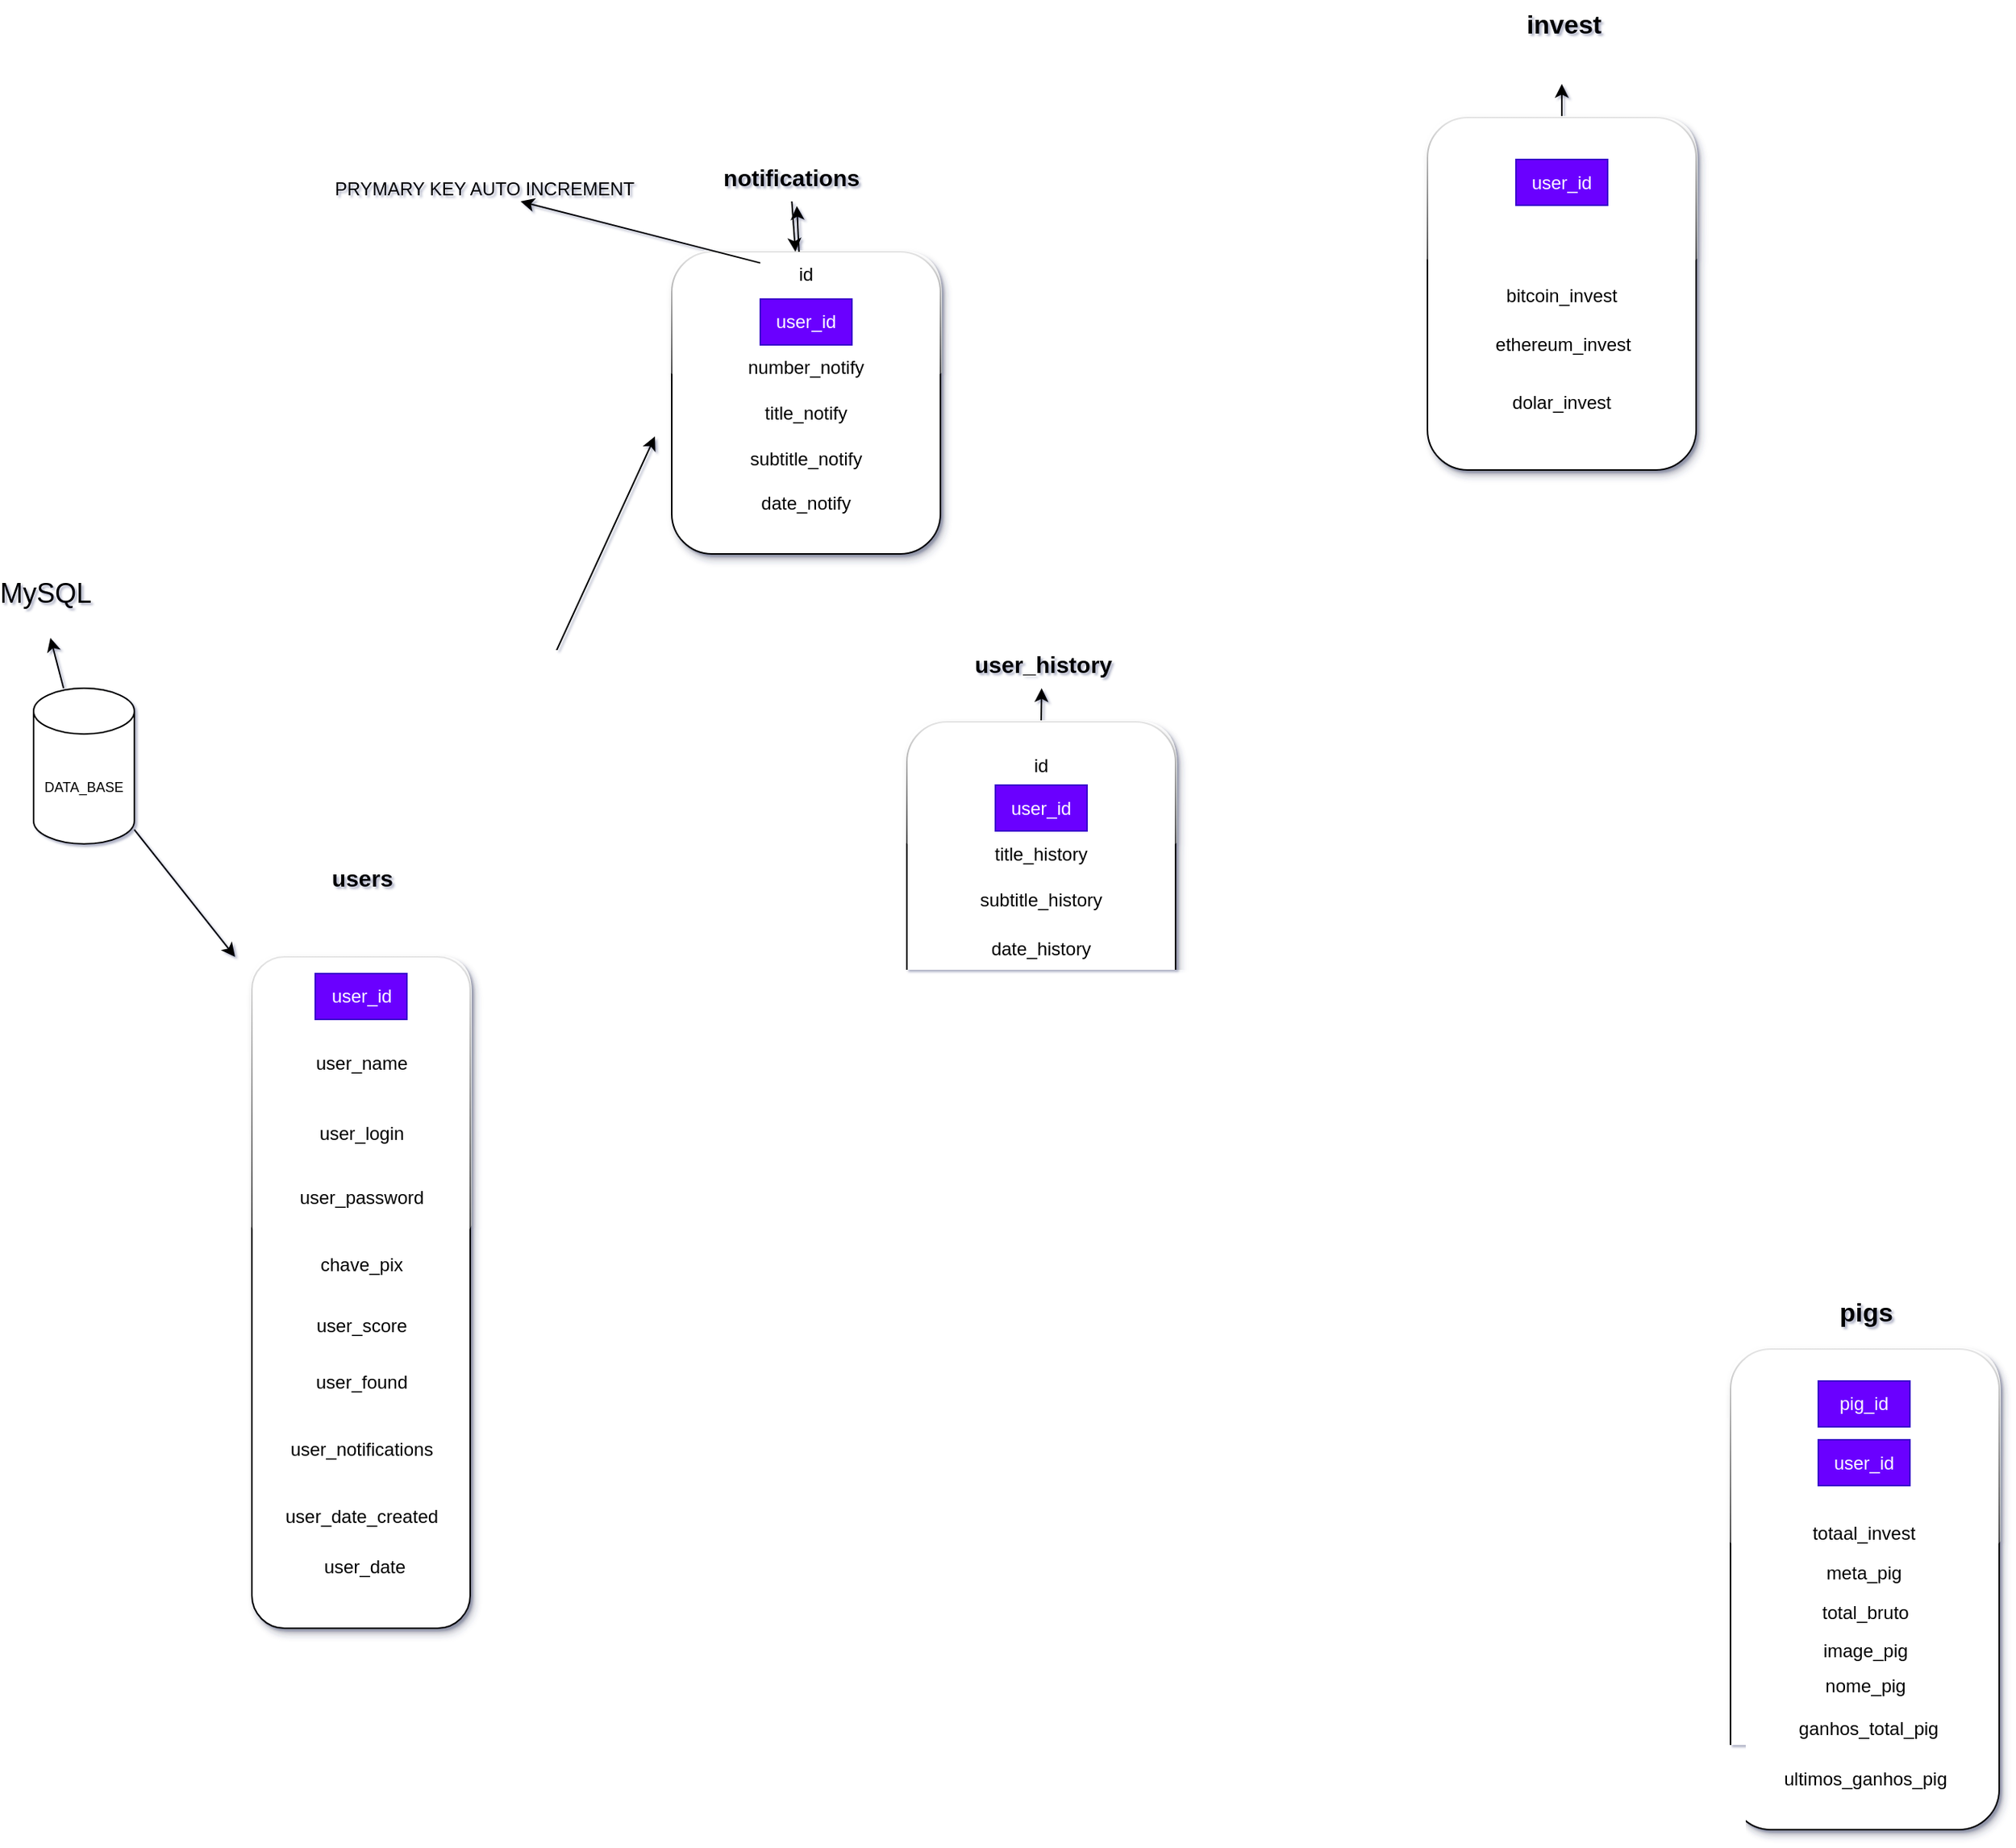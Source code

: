 <mxfile>
    <diagram id="xV-PeSpA7DipHgNXlCXi" name="Page-1">
        <mxGraphModel dx="1948" dy="1725" grid="1" gridSize="11" guides="1" tooltips="1" connect="1" arrows="1" fold="1" page="0" pageScale="1" pageWidth="850" pageHeight="1100" background="light-dark(#FFFFFF,#474747)" math="0" shadow="1">
            <root>
                <mxCell id="0"/>
                <mxCell id="1" parent="0"/>
                <mxCell id="39" style="edgeStyle=none;html=1;fontColor=light-dark(#000000,#000000);strokeColor=light-dark(#000000,#000000);" parent="1" source="24" edge="1">
                    <mxGeometry relative="1" as="geometry">
                        <mxPoint x="379.5" y="275" as="targetPoint"/>
                    </mxGeometry>
                </mxCell>
                <mxCell id="45" style="edgeStyle=none;html=1;exitX=0.75;exitY=0;exitDx=0;exitDy=0;strokeColor=light-dark(#000000,#000000);" parent="1" source="24" edge="1">
                    <mxGeometry relative="1" as="geometry">
                        <mxPoint x="572" y="-33" as="targetPoint"/>
                    </mxGeometry>
                </mxCell>
                <mxCell id="67" style="edgeStyle=none;html=1;exitX=1;exitY=0.25;exitDx=0;exitDy=0;strokeColor=light-dark(#000000,#000000);" parent="1" source="24" edge="1">
                    <mxGeometry relative="1" as="geometry">
                        <mxPoint x="715" y="264" as="targetPoint"/>
                    </mxGeometry>
                </mxCell>
                <mxCell id="76" style="edgeStyle=none;html=1;exitX=1;exitY=0;exitDx=0;exitDy=0;strokeColor=light-dark(#000000,#000000);" parent="1" source="24" edge="1">
                    <mxGeometry relative="1" as="geometry">
                        <mxPoint x="1067" y="-143" as="targetPoint"/>
                    </mxGeometry>
                </mxCell>
                <mxCell id="99" style="edgeStyle=none;html=1;exitX=1;exitY=0.5;exitDx=0;exitDy=0;fontColor=light-dark(#000000,#000000);strokeColor=light-dark(#000000,#000000);entryX=-0.003;entryY=0.337;entryDx=0;entryDy=0;entryPerimeter=0;" parent="1" source="24" target="100" edge="1">
                    <mxGeometry relative="1" as="geometry">
                        <mxPoint x="1078" y="363" as="targetPoint"/>
                    </mxGeometry>
                </mxCell>
                <mxCell id="24" value="" style="rounded=1;whiteSpace=wrap;html=1;shadow=1;glass=1;" parent="1" vertex="1">
                    <mxGeometry x="308" y="308" width="143" height="440" as="geometry"/>
                </mxCell>
                <mxCell id="25" value="user_id" style="text;html=1;align=center;verticalAlign=middle;whiteSpace=wrap;rounded=0;fillColor=#6a00ff;fontColor=#ffffff;strokeColor=#3700CC;" parent="1" vertex="1">
                    <mxGeometry x="349.5" y="319" width="60" height="30" as="geometry"/>
                </mxCell>
                <mxCell id="26" value="user_name" style="text;html=1;align=center;verticalAlign=middle;whiteSpace=wrap;rounded=0;" parent="1" vertex="1">
                    <mxGeometry x="349.5" y="363" width="60" height="30" as="geometry"/>
                </mxCell>
                <mxCell id="27" value="user_password" style="text;html=1;align=center;verticalAlign=middle;whiteSpace=wrap;rounded=0;" parent="1" vertex="1">
                    <mxGeometry x="349.5" y="451" width="60" height="30" as="geometry"/>
                </mxCell>
                <mxCell id="28" value="user_login" style="text;html=1;align=center;verticalAlign=middle;whiteSpace=wrap;rounded=0;" parent="1" vertex="1">
                    <mxGeometry x="349.5" y="408.5" width="60" height="30" as="geometry"/>
                </mxCell>
                <mxCell id="29" value="chave_pix" style="text;html=1;align=center;verticalAlign=middle;whiteSpace=wrap;rounded=0;" parent="1" vertex="1">
                    <mxGeometry x="349.5" y="495" width="60" height="30" as="geometry"/>
                </mxCell>
                <mxCell id="32" style="edgeStyle=none;html=1;fontColor=light-dark(#000000,#000000);strokeColor=light-dark(#000000,#000000);" parent="1" source="31" edge="1">
                    <mxGeometry relative="1" as="geometry">
                        <mxPoint x="176" y="99" as="targetPoint"/>
                    </mxGeometry>
                </mxCell>
                <mxCell id="34" style="edgeStyle=none;html=1;strokeColor=light-dark(#000000,#000000);" parent="1" source="31" edge="1">
                    <mxGeometry relative="1" as="geometry">
                        <mxPoint x="297" y="308" as="targetPoint"/>
                    </mxGeometry>
                </mxCell>
                <mxCell id="31" value="&lt;font style=&quot;font-size: 9px;&quot;&gt;DATA_BASE&lt;/font&gt;" style="shape=cylinder3;whiteSpace=wrap;html=1;boundedLbl=1;backgroundOutline=1;size=15;" parent="1" vertex="1">
                    <mxGeometry x="165" y="132" width="66" height="102" as="geometry"/>
                </mxCell>
                <mxCell id="33" value="MySQL" style="text;html=1;align=center;verticalAlign=middle;whiteSpace=wrap;rounded=0;fontColor=light-dark(#000000,#000000);fontSize=18;" parent="1" vertex="1">
                    <mxGeometry x="143" y="55" width="60" height="30" as="geometry"/>
                </mxCell>
                <mxCell id="35" value="user_score" style="text;html=1;align=center;verticalAlign=middle;whiteSpace=wrap;rounded=0;" parent="1" vertex="1">
                    <mxGeometry x="349.5" y="535" width="60" height="30" as="geometry"/>
                </mxCell>
                <mxCell id="36" value="user_found" style="text;html=1;align=center;verticalAlign=middle;whiteSpace=wrap;rounded=0;" parent="1" vertex="1">
                    <mxGeometry x="349.5" y="572" width="60" height="30" as="geometry"/>
                </mxCell>
                <mxCell id="37" value="user_notifications" style="text;html=1;align=center;verticalAlign=middle;whiteSpace=wrap;rounded=0;" parent="1" vertex="1">
                    <mxGeometry x="349.5" y="616" width="60" height="30" as="geometry"/>
                </mxCell>
                <mxCell id="38" value="" style="rounded=1;whiteSpace=wrap;html=1;shadow=1;glass=1;" parent="1" vertex="1">
                    <mxGeometry x="583" y="-154" width="176" height="198" as="geometry"/>
                </mxCell>
                <mxCell id="40" value="users&amp;nbsp;" style="text;html=1;align=center;verticalAlign=middle;resizable=0;points=[];autosize=1;fontColor=light-dark(#000000,#000000);fontStyle=1;fontSize=15;" parent="1" vertex="1">
                    <mxGeometry x="349" y="239" width="66" height="33" as="geometry"/>
                </mxCell>
                <mxCell id="43" value="" style="edgeStyle=none;html=1;" parent="1" source="42" target="38" edge="1">
                    <mxGeometry relative="1" as="geometry"/>
                </mxCell>
                <mxCell id="42" value="notifications" style="text;html=1;align=center;verticalAlign=middle;resizable=0;points=[];autosize=1;fontColor=light-dark(#000000,#000000);fontStyle=1;fontSize=15;" parent="1" vertex="1">
                    <mxGeometry x="611" y="-220" width="99" height="33" as="geometry"/>
                </mxCell>
                <mxCell id="44" style="edgeStyle=none;html=1;entryX=0.545;entryY=1.091;entryDx=0;entryDy=0;entryPerimeter=0;strokeColor=light-dark(#000000,#030202);" parent="1" source="38" target="42" edge="1">
                    <mxGeometry relative="1" as="geometry"/>
                </mxCell>
                <mxCell id="48" value="user_date_created" style="text;html=1;align=center;verticalAlign=middle;whiteSpace=wrap;rounded=0;" parent="1" vertex="1">
                    <mxGeometry x="349.5" y="660" width="60" height="30" as="geometry"/>
                </mxCell>
                <mxCell id="49" value="user_date" style="text;html=1;align=center;verticalAlign=middle;whiteSpace=wrap;rounded=0;" parent="1" vertex="1">
                    <mxGeometry x="352" y="693" width="60" height="30" as="geometry"/>
                </mxCell>
                <mxCell id="51" style="edgeStyle=none;html=1;strokeColor=light-dark(#000000,#000000);" parent="1" source="113" edge="1">
                    <mxGeometry relative="1" as="geometry">
                        <mxPoint x="484" y="-187" as="targetPoint"/>
                    </mxGeometry>
                </mxCell>
                <mxCell id="50" value="user_id" style="text;html=1;align=center;verticalAlign=middle;whiteSpace=wrap;rounded=0;fillColor=#6a00ff;fontColor=#ffffff;strokeColor=#3700CC;" parent="1" vertex="1">
                    <mxGeometry x="641" y="-123" width="60" height="30" as="geometry"/>
                </mxCell>
                <mxCell id="52" value="PRYMARY KEY AUTO INCREMENT" style="text;html=1;align=center;verticalAlign=middle;resizable=0;points=[];autosize=1;strokeColor=none;fillColor=none;fontColor=light-dark(#000000,#000000);" parent="1" vertex="1">
                    <mxGeometry x="350" y="-212" width="220" height="33" as="geometry"/>
                </mxCell>
                <mxCell id="53" value="title_notify" style="text;html=1;align=center;verticalAlign=middle;whiteSpace=wrap;rounded=0;" parent="1" vertex="1">
                    <mxGeometry x="641" y="-63" width="60" height="30" as="geometry"/>
                </mxCell>
                <mxCell id="54" value="subtitle_notify" style="text;html=1;align=center;verticalAlign=middle;whiteSpace=wrap;rounded=0;" parent="1" vertex="1">
                    <mxGeometry x="641" y="-33" width="60" height="30" as="geometry"/>
                </mxCell>
                <mxCell id="55" value="date_notify" style="text;html=1;align=center;verticalAlign=middle;whiteSpace=wrap;rounded=0;" parent="1" vertex="1">
                    <mxGeometry x="641" y="-11" width="60" height="44" as="geometry"/>
                </mxCell>
                <mxCell id="74" style="edgeStyle=none;html=1;exitX=0.5;exitY=0;exitDx=0;exitDy=0;strokeColor=light-dark(#000000,#000000);" parent="1" source="66" target="72" edge="1">
                    <mxGeometry relative="1" as="geometry"/>
                </mxCell>
                <mxCell id="66" value="" style="rounded=1;whiteSpace=wrap;html=1;shadow=1;glass=1;" parent="1" vertex="1">
                    <mxGeometry x="737" y="154" width="176" height="198" as="geometry"/>
                </mxCell>
                <mxCell id="68" value="title_history" style="text;html=1;align=center;verticalAlign=middle;whiteSpace=wrap;rounded=0;" parent="1" vertex="1">
                    <mxGeometry x="795" y="225.5" width="60" height="30" as="geometry"/>
                </mxCell>
                <mxCell id="69" value="subtitle_history" style="text;html=1;align=center;verticalAlign=middle;whiteSpace=wrap;rounded=0;" parent="1" vertex="1">
                    <mxGeometry x="795" y="255.5" width="60" height="30" as="geometry"/>
                </mxCell>
                <mxCell id="70" value="date_history" style="text;html=1;align=center;verticalAlign=middle;whiteSpace=wrap;rounded=0;" parent="1" vertex="1">
                    <mxGeometry x="795" y="280.5" width="60" height="44" as="geometry"/>
                </mxCell>
                <mxCell id="71" value="user_id" style="text;html=1;align=center;verticalAlign=middle;whiteSpace=wrap;rounded=0;fillColor=#6a00ff;fontColor=#ffffff;strokeColor=#3700CC;" parent="1" vertex="1">
                    <mxGeometry x="795" y="195.5" width="60" height="30" as="geometry"/>
                </mxCell>
                <mxCell id="72" value="user_history" style="text;html=1;align=center;verticalAlign=middle;resizable=0;points=[];autosize=1;fontColor=light-dark(#000000,#000000);fontStyle=1;fontSize=15;" parent="1" vertex="1">
                    <mxGeometry x="770.5" y="99" width="110" height="33" as="geometry"/>
                </mxCell>
                <mxCell id="75" value="number_notify" style="text;html=1;align=center;verticalAlign=middle;whiteSpace=wrap;rounded=0;" parent="1" vertex="1">
                    <mxGeometry x="641" y="-93" width="60" height="30" as="geometry"/>
                </mxCell>
                <mxCell id="77" style="edgeStyle=none;html=1;exitX=0.5;exitY=0;exitDx=0;exitDy=0;strokeColor=light-dark(#000000,#000000);" parent="1" source="78" edge="1">
                    <mxGeometry relative="1" as="geometry">
                        <mxPoint x="1166" y="-264" as="targetPoint"/>
                    </mxGeometry>
                </mxCell>
                <mxCell id="78" value="" style="rounded=1;whiteSpace=wrap;html=1;shadow=1;glass=1;" parent="1" vertex="1">
                    <mxGeometry x="1078" y="-242" width="176" height="231" as="geometry"/>
                </mxCell>
                <mxCell id="80" value="bitcoin_invest" style="text;html=1;align=center;verticalAlign=middle;whiteSpace=wrap;rounded=0;" parent="1" vertex="1">
                    <mxGeometry x="1136" y="-140.5" width="60" height="30" as="geometry"/>
                </mxCell>
                <mxCell id="81" value="ethereum_invest" style="text;html=1;align=center;verticalAlign=middle;whiteSpace=wrap;rounded=0;" parent="1" vertex="1">
                    <mxGeometry x="1136.5" y="-115.5" width="60" height="44" as="geometry"/>
                </mxCell>
                <mxCell id="82" value="user_id" style="text;html=1;align=center;verticalAlign=middle;whiteSpace=wrap;rounded=0;fillColor=#6a00ff;fontColor=#ffffff;strokeColor=#3700CC;" parent="1" vertex="1">
                    <mxGeometry x="1136" y="-214.5" width="60" height="30" as="geometry"/>
                </mxCell>
                <mxCell id="83" value="invest" style="text;html=1;align=center;verticalAlign=middle;resizable=0;points=[];autosize=1;fontColor=light-dark(#000000,#000000);fontStyle=1;fontSize=17;" parent="1" vertex="1">
                    <mxGeometry x="1133.5" y="-319" width="66" height="33" as="geometry"/>
                </mxCell>
                <mxCell id="86" value="dolar_invest" style="text;html=1;align=center;verticalAlign=middle;whiteSpace=wrap;rounded=0;" parent="1" vertex="1">
                    <mxGeometry x="1136" y="-77" width="60" height="44" as="geometry"/>
                </mxCell>
                <mxCell id="100" value="" style="rounded=1;whiteSpace=wrap;html=1;shadow=1;glass=1;movable=1;resizable=1;rotatable=1;deletable=1;editable=1;locked=0;connectable=1;" parent="1" vertex="1">
                    <mxGeometry x="1276.5" y="565" width="176" height="315" as="geometry"/>
                </mxCell>
                <mxCell id="101" value="totaal_invest" style="text;html=1;align=center;verticalAlign=middle;whiteSpace=wrap;rounded=0;fillColor=none;strokeColor=none;noLabel=0;absoluteArcSize=0;fixDash=0;autosize=0;" parent="1" vertex="1">
                    <mxGeometry x="1334" y="671" width="60" height="30" as="geometry"/>
                </mxCell>
                <mxCell id="102" value="image_pig" style="text;html=1;align=center;verticalAlign=middle;whiteSpace=wrap;rounded=0;fillColor=none;strokeColor=none;noLabel=0;absoluteArcSize=0;fixDash=0;autosize=0;" parent="1" vertex="1">
                    <mxGeometry x="1334.5" y="748" width="60" height="30" as="geometry"/>
                </mxCell>
                <mxCell id="103" value="nome_pig" style="text;html=1;align=center;verticalAlign=middle;whiteSpace=wrap;rounded=0;fillColor=none;strokeColor=none;noLabel=0;absoluteArcSize=0;fixDash=0;autosize=0;" parent="1" vertex="1">
                    <mxGeometry x="1334.5" y="764" width="60" height="44" as="geometry"/>
                </mxCell>
                <mxCell id="104" value="user_id" style="text;html=1;align=center;verticalAlign=middle;whiteSpace=wrap;rounded=0;fillColor=#6a00ff;fontColor=#ffffff;strokeColor=#3700CC;" parent="1" vertex="1">
                    <mxGeometry x="1334" y="624.5" width="60" height="30" as="geometry"/>
                </mxCell>
                <mxCell id="105" value="meta_pig" style="text;html=1;align=center;verticalAlign=middle;whiteSpace=wrap;rounded=0;fillColor=none;strokeColor=none;noLabel=0;absoluteArcSize=0;fixDash=0;autosize=0;" parent="1" vertex="1">
                    <mxGeometry x="1334" y="690" width="60" height="44" as="geometry"/>
                </mxCell>
                <mxCell id="106" value="pig_id" style="text;html=1;align=center;verticalAlign=middle;whiteSpace=wrap;rounded=0;fillColor=#6a00ff;fontColor=#ffffff;strokeColor=#3700CC;" parent="1" vertex="1">
                    <mxGeometry x="1334" y="586" width="60" height="30" as="geometry"/>
                </mxCell>
                <mxCell id="107" value="pigs" style="text;html=1;align=center;verticalAlign=middle;resizable=0;points=[];autosize=1;fontColor=light-dark(#000000,#000000);fontStyle=1;fontSize=17;" parent="1" vertex="1">
                    <mxGeometry x="1337" y="525" width="55" height="33" as="geometry"/>
                </mxCell>
                <mxCell id="108" value="ganhos_total_pig" style="text;html=1;align=center;verticalAlign=middle;whiteSpace=wrap;rounded=0;fillColor=none;strokeColor=none;noLabel=0;absoluteArcSize=0;fixDash=0;autosize=0;" parent="1" vertex="1">
                    <mxGeometry x="1337" y="792" width="60" height="44" as="geometry"/>
                </mxCell>
                <mxCell id="109" value="total_bruto" style="text;html=1;align=center;verticalAlign=middle;whiteSpace=wrap;rounded=0;fillColor=none;strokeColor=none;noLabel=0;absoluteArcSize=0;fixDash=0;autosize=0;" parent="1" vertex="1">
                    <mxGeometry x="1334.5" y="723" width="60" height="30" as="geometry"/>
                </mxCell>
                <mxCell id="111" value="ultimos_ganhos_pig" style="text;html=1;align=center;verticalAlign=middle;whiteSpace=wrap;rounded=0;fillColor=none;strokeColor=none;noLabel=0;absoluteArcSize=0;fixDash=0;autosize=0;" parent="1" vertex="1">
                    <mxGeometry x="1334.5" y="825" width="60" height="44" as="geometry"/>
                </mxCell>
                <mxCell id="113" value="id" style="text;html=1;align=center;verticalAlign=middle;whiteSpace=wrap;rounded=0;" vertex="1" parent="1">
                    <mxGeometry x="641" y="-154" width="60" height="30" as="geometry"/>
                </mxCell>
                <mxCell id="114" value="id" style="text;html=1;align=center;verticalAlign=middle;whiteSpace=wrap;rounded=0;" vertex="1" parent="1">
                    <mxGeometry x="795" y="161" width="60" height="44" as="geometry"/>
                </mxCell>
            </root>
        </mxGraphModel>
    </diagram>
</mxfile>